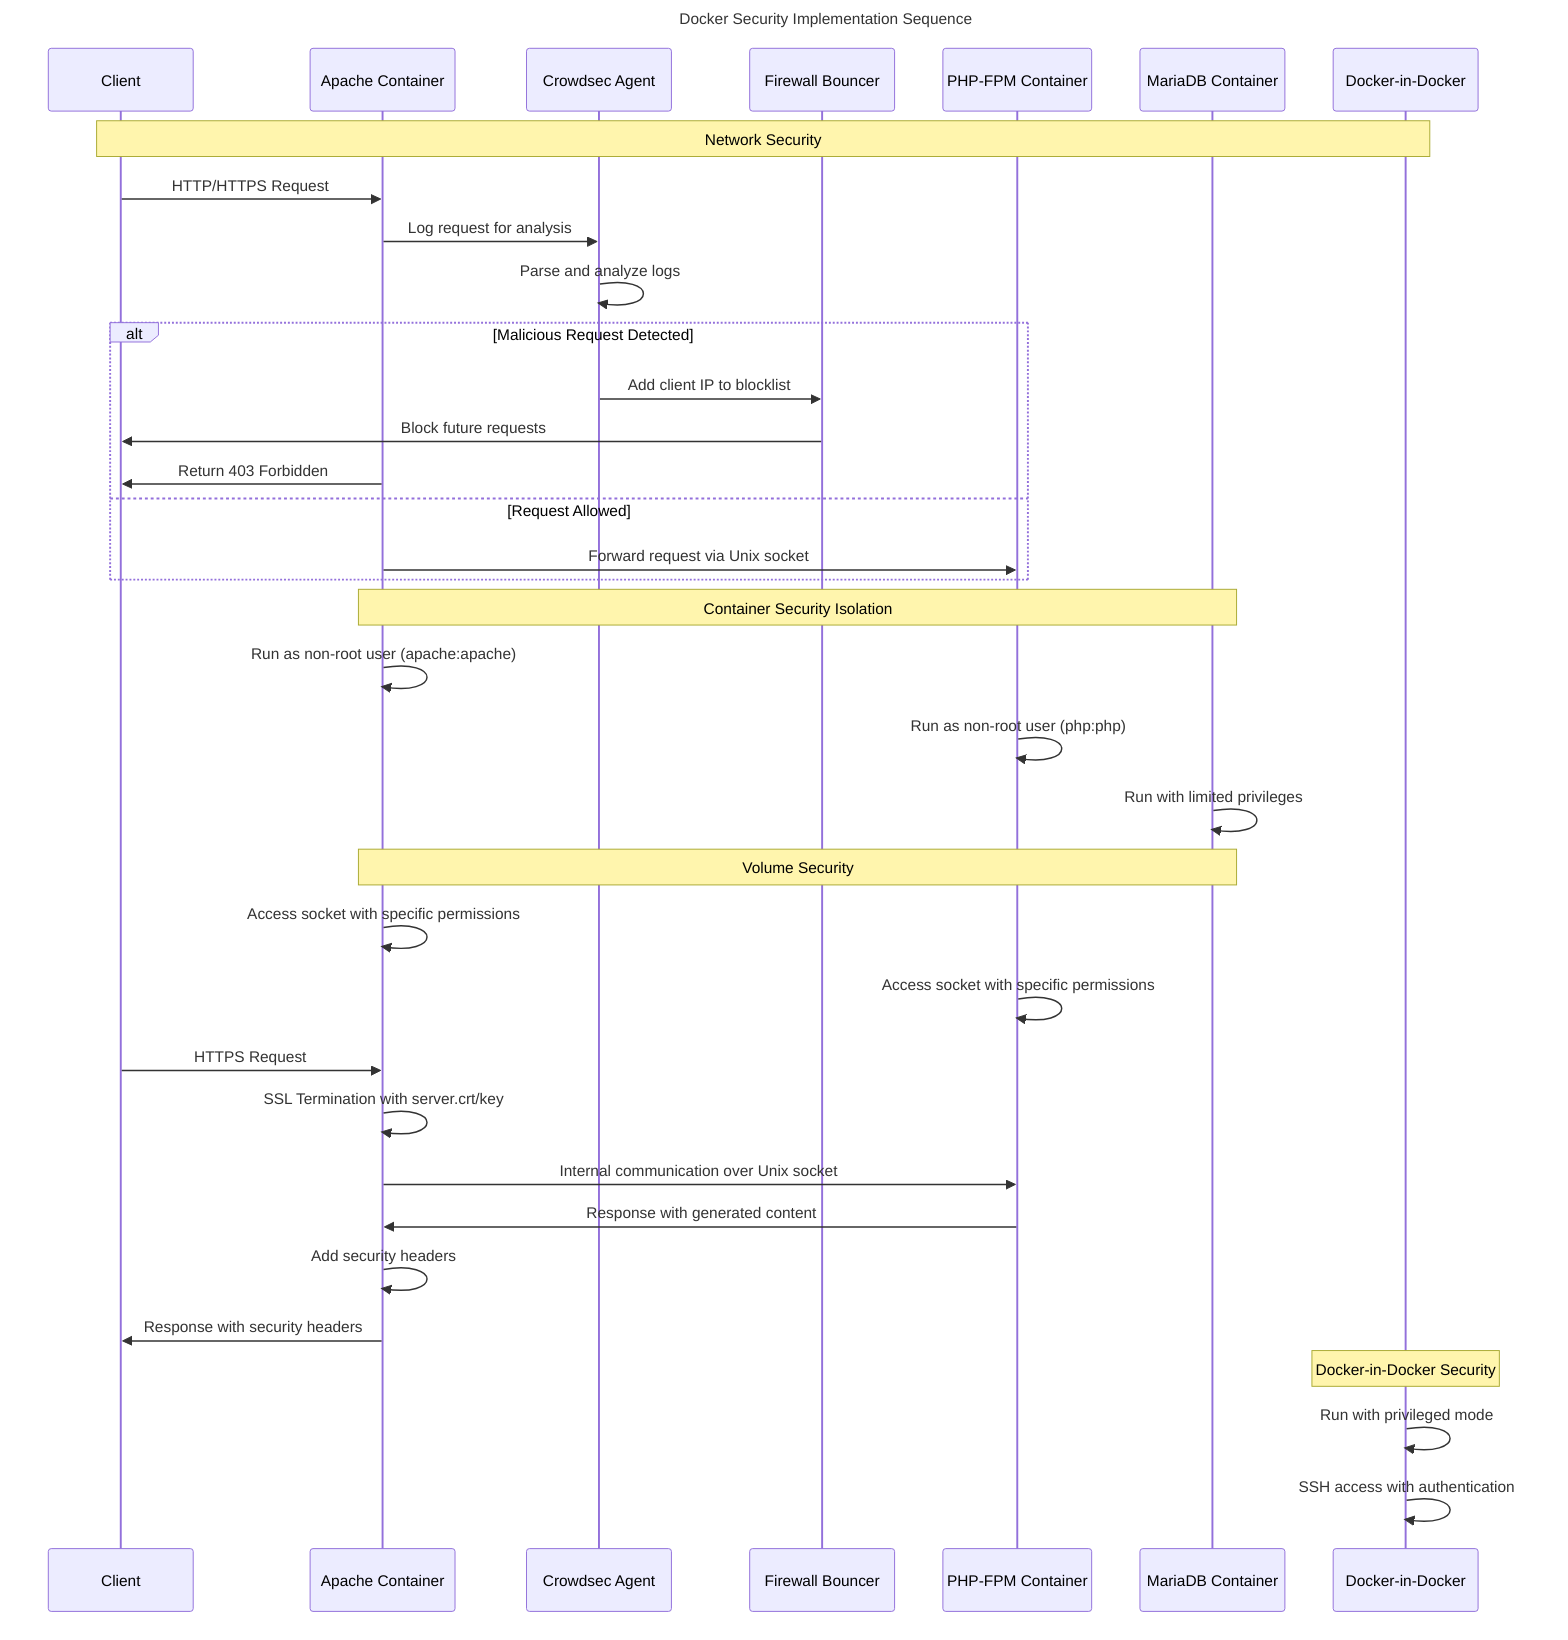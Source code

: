 sequenceDiagram
    title Docker Security Implementation Sequence
    
    participant Client as Client
    participant Apache as Apache Container
    participant Crowdsec as Crowdsec Agent
    participant Firewall as Firewall Bouncer
    participant PHP as PHP-FPM Container
    participant DB as MariaDB Container
    participant DinD as Docker-in-Docker
    
    Note over Client, DinD: Network Security
    
    Client->>Apache: HTTP/HTTPS Request
    
    %% Crowdsec Security Flow
    Apache->>Crowdsec: Log request for analysis
    Crowdsec->>Crowdsec: Parse and analyze logs
    
    alt Malicious Request Detected
        Crowdsec->>Firewall: Add client IP to blocklist
        Firewall->>Client: Block future requests
        Apache->>Client: Return 403 Forbidden
    else Request Allowed
        Apache->>PHP: Forward request via Unix socket
    end
    
    %% Container Isolation
    Note over Apache, DB: Container Security Isolation
    
    %% User permission security
    Apache->>Apache: Run as non-root user (apache:apache)
    PHP->>PHP: Run as non-root user (php:php)
    DB->>DB: Run with limited privileges
    
    %% Volume permissions
    Note over Apache, DB: Volume Security
    Apache->>Apache: Access socket with specific permissions
    PHP->>PHP: Access socket with specific permissions
    
    %% HTTPS communication
    Client->>Apache: HTTPS Request
    Apache->>Apache: SSL Termination with server.crt/key
    Apache->>PHP: Internal communication over Unix socket
    
    %% Security Headers
    PHP->>Apache: Response with generated content
    Apache->>Apache: Add security headers
    Apache->>Client: Response with security headers
    
    %% DinD Security
    Note over DinD: Docker-in-Docker Security
    DinD->>DinD: Run with privileged mode
    DinD->>DinD: SSH access with authentication